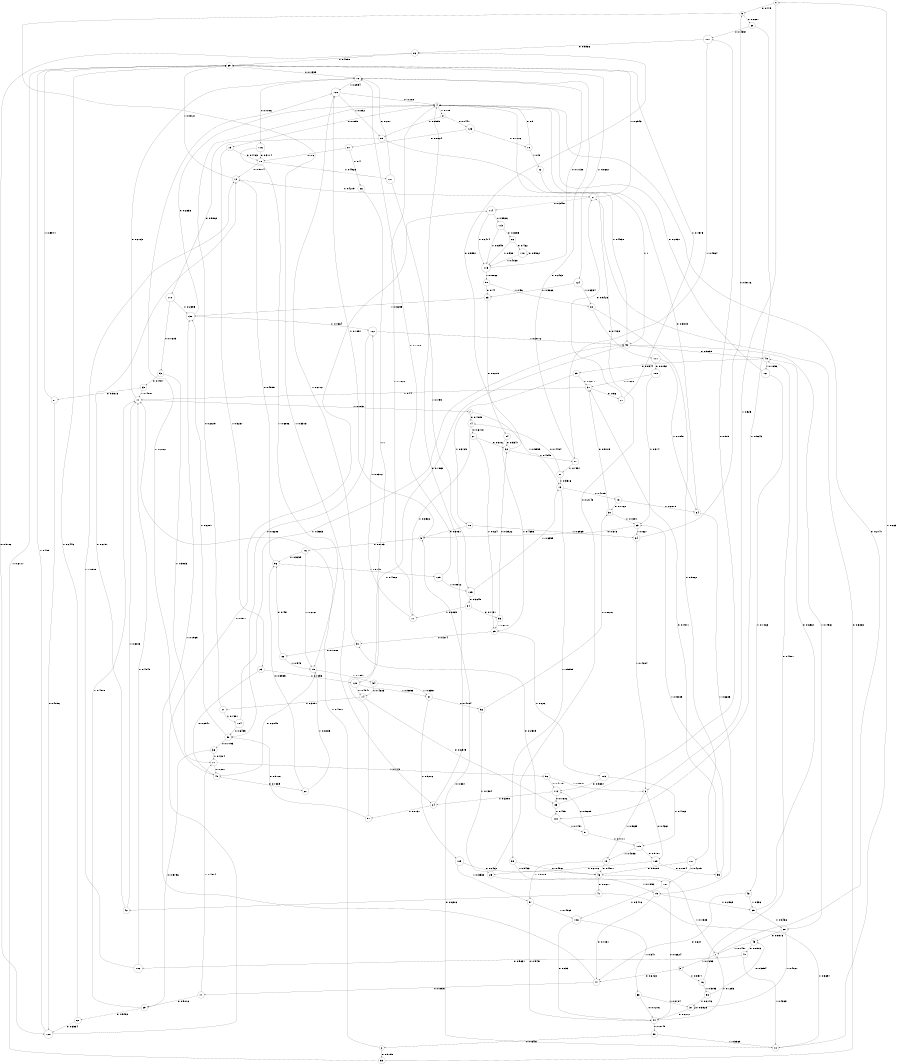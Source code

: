 digraph "ch20randomL9" {
size = "6,8.5";
ratio = "fill";
node [shape = circle];
node [fontsize = 24];
edge [fontsize = 24];
0 -> 9 [label = "0: 0.475    "];
0 -> 6 [label = "1: 0.525    "];
1 -> 4 [label = "0: 0.2747   "];
1 -> 3 [label = "1: 0.7253   "];
2 -> 59 [label = "0: 0.5199   "];
2 -> 11 [label = "1: 0.4801   "];
3 -> 47 [label = "0: 0.6423   "];
3 -> 16 [label = "1: 0.3577   "];
4 -> 15 [label = "0: 0.895    "];
4 -> 8 [label = "1: 0.105    "];
5 -> 76 [label = "0: 0.8103   "];
5 -> 126 [label = "1: 0.1897   "];
6 -> 109 [label = "0: 0.4361   "];
6 -> 19 [label = "1: 0.5639   "];
7 -> 14 [label = "0: 0.4005   "];
7 -> 13 [label = "1: 0.5995   "];
8 -> 123 [label = "0: 0.1441   "];
8 -> 89 [label = "1: 0.8559   "];
9 -> 60 [label = "0: 0.6687   "];
9 -> 24 [label = "1: 0.3313   "];
10 -> 5 [label = "0: 0.337    "];
10 -> 0 [label = "1: 0.663    "];
11 -> 72 [label = "0: 0.2163   "];
11 -> 7 [label = "1: 0.7837   "];
12 -> 61 [label = "0: 0.4279   "];
12 -> 69 [label = "1: 0.5721   "];
13 -> 73 [label = "0: 0.4005   "];
13 -> 99 [label = "1: 0.5995   "];
14 -> 67 [label = "0: 0.6418   "];
14 -> 71 [label = "1: 0.3582   "];
15 -> 18 [label = "0: 0.4763   "];
15 -> 23 [label = "1: 0.5237   "];
16 -> 48 [label = "0: 0.4907   "];
16 -> 98 [label = "1: 0.5093   "];
17 -> 29 [label = "0: 0.5016   "];
17 -> 77 [label = "1: 0.4984   "];
18 -> 12 [label = "0: 0.5074   "];
18 -> 127 [label = "1: 0.4926   "];
19 -> 46 [label = "0: 0.4911   "];
19 -> 97 [label = "1: 0.5089   "];
20 -> 61 [label = "0: 0.5425   "];
20 -> 69 [label = "1: 0.4575   "];
21 -> 14 [label = "0: 0.4484   "];
21 -> 13 [label = "1: 0.5516   "];
22 -> 92 [label = "1: 1        "];
23 -> 49 [label = "0: 0.2947   "];
23 -> 120 [label = "1: 0.7053   "];
24 -> 4 [label = "0: 0.1863   "];
24 -> 90 [label = "1: 0.8137   "];
25 -> 4 [label = "0: 0.2148   "];
25 -> 75 [label = "1: 0.7852   "];
26 -> 120 [label = "1: 1        "];
27 -> 4 [label = "0: 0.2619   "];
27 -> 104 [label = "1: 0.7381   "];
28 -> 45 [label = "0: 0.5973   "];
28 -> 37 [label = "1: 0.4027   "];
29 -> 68 [label = "0: 0.5492   "];
29 -> 11 [label = "1: 0.4508   "];
30 -> 31 [label = "0: 0.5709   "];
30 -> 63 [label = "1: 0.4291   "];
31 -> 20 [label = "0: 0.56     "];
31 -> 11 [label = "1: 0.44     "];
32 -> 86 [label = "0: 0.5951   "];
32 -> 80 [label = "1: 0.4049   "];
33 -> 81 [label = "0: 0.5913   "];
33 -> 11 [label = "1: 0.4087   "];
34 -> 9 [label = "0: 0.5716   "];
34 -> 6 [label = "1: 0.4284   "];
35 -> 48 [label = "0: 0.6564   "];
35 -> 28 [label = "1: 0.3436   "];
36 -> 29 [label = "0: 0.5796   "];
36 -> 77 [label = "1: 0.4204   "];
37 -> 44 [label = "0: 0.6072   "];
37 -> 37 [label = "1: 0.3928   "];
38 -> 2 [label = "0: 0.6431   "];
38 -> 10 [label = "1: 0.3569   "];
39 -> 31 [label = "0: 0.6271   "];
39 -> 78 [label = "1: 0.3729   "];
40 -> 102 [label = "0: 0.5631   "];
40 -> 10 [label = "1: 0.4369   "];
41 -> 42 [label = "0: 0.6306   "];
41 -> 10 [label = "1: 0.3694   "];
42 -> 12 [label = "0: 0.6157   "];
42 -> 11 [label = "1: 0.3843   "];
43 -> 47 [label = "0: 0.604    "];
43 -> 35 [label = "1: 0.396    "];
44 -> 38 [label = "0: 0.8745   "];
44 -> 1 [label = "1: 0.1255   "];
45 -> 40 [label = "0: 0.8503   "];
45 -> 1 [label = "1: 0.1497   "];
46 -> 41 [label = "0: 0.8617   "];
46 -> 1 [label = "1: 0.1383   "];
47 -> 17 [label = "0: 0.8031   "];
47 -> 130 [label = "1: 0.1969   "];
48 -> 39 [label = "0: 0.8344   "];
48 -> 121 [label = "1: 0.1656   "];
49 -> 62 [label = "0: 0.7839   "];
49 -> 126 [label = "1: 0.2161   "];
50 -> 36 [label = "0: 0.7793   "];
50 -> 130 [label = "1: 0.2207   "];
51 -> 88 [label = "0: 0.7888   "];
51 -> 126 [label = "1: 0.2112   "];
52 -> 30 [label = "0: 0.8616   "];
52 -> 25 [label = "1: 0.1384   "];
53 -> 44 [label = "0: 0.7276   "];
53 -> 37 [label = "1: 0.2724   "];
54 -> 74 [label = "0: 0.4603   "];
54 -> 57 [label = "1: 0.5397   "];
55 -> 32 [label = "0: 0.3922   "];
55 -> 65 [label = "1: 0.6078   "];
56 -> 112 [label = "0: 0.4119   "];
56 -> 6 [label = "1: 0.5881   "];
57 -> 52 [label = "0: 0.4784   "];
57 -> 105 [label = "1: 0.5216   "];
58 -> 83 [label = "0: 0.44     "];
58 -> 82 [label = "1: 0.56     "];
59 -> 61 [label = "0: 0.3883   "];
59 -> 69 [label = "1: 0.6117   "];
60 -> 117 [label = "0: 0.4357   "];
60 -> 100 [label = "1: 0.5643   "];
61 -> 114 [label = "0: 0.3457   "];
61 -> 69 [label = "1: 0.6543   "];
62 -> 96 [label = "0: 0.3935   "];
62 -> 79 [label = "1: 0.6065   "];
63 -> 5 [label = "0: 0.373    "];
63 -> 34 [label = "1: 0.627    "];
64 -> 4 [label = "0: 0.3315   "];
64 -> 75 [label = "1: 0.6685   "];
65 -> 51 [label = "0: 0.374    "];
65 -> 103 [label = "1: 0.626    "];
66 -> 118 [label = "0: 0.462    "];
66 -> 115 [label = "1: 0.538    "];
67 -> 32 [label = "0: 0.376    "];
67 -> 65 [label = "1: 0.624    "];
68 -> 128 [label = "0: 0.3554   "];
68 -> 69 [label = "1: 0.6446   "];
69 -> 72 [label = "0: 0.1339   "];
69 -> 124 [label = "1: 0.8661   "];
70 -> 4 [label = "0: 0.5      "];
70 -> 22 [label = "1: 0.5      "];
71 -> 4 [label = "0: 0.1628   "];
71 -> 122 [label = "1: 0.8372   "];
72 -> 116 [label = "0: 0.7006   "];
72 -> 126 [label = "1: 0.2994   "];
73 -> 30 [label = "0: 0.7122   "];
73 -> 64 [label = "1: 0.2878   "];
74 -> 85 [label = "0: 0.6949   "];
74 -> 27 [label = "1: 0.3051   "];
75 -> 47 [label = "0: 0.7031   "];
75 -> 35 [label = "1: 0.2969   "];
76 -> 96 [label = "0: 0.3239   "];
76 -> 79 [label = "1: 0.6761   "];
77 -> 49 [label = "0: 0.287    "];
77 -> 56 [label = "1: 0.713    "];
78 -> 5 [label = "0: 0.3031   "];
78 -> 34 [label = "1: 0.6969   "];
79 -> 49 [label = "0: 0.2049   "];
79 -> 54 [label = "1: 0.7951   "];
80 -> 72 [label = "0: 0.2463   "];
80 -> 21 [label = "1: 0.7537   "];
81 -> 128 [label = "0: 0.4056   "];
81 -> 69 [label = "1: 0.5944   "];
82 -> 111 [label = "0: 0.4138   "];
82 -> 101 [label = "1: 0.5862   "];
83 -> 94 [label = "0: 0.6705   "];
83 -> 130 [label = "1: 0.3295   "];
84 -> 55 [label = "0: 0.7131   "];
84 -> 71 [label = "1: 0.2869   "];
85 -> 117 [label = "0: 0.505    "];
85 -> 100 [label = "1: 0.495    "];
86 -> 128 [label = "0: 0.5102   "];
86 -> 69 [label = "1: 0.4898   "];
87 -> 18 [label = "0: 0.6      "];
87 -> 26 [label = "1: 0.4      "];
88 -> 96 [label = "0: 0.457    "];
88 -> 79 [label = "1: 0.543    "];
89 -> 110 [label = "0: 0.5062   "];
89 -> 92 [label = "1: 0.4938   "];
90 -> 50 [label = "0: 0.5118   "];
90 -> 92 [label = "1: 0.4882   "];
91 -> 112 [label = "0: 0.5289   "];
91 -> 119 [label = "1: 0.4711   "];
92 -> 48 [label = "0: 0.5039   "];
92 -> 28 [label = "1: 0.4961   "];
93 -> 33 [label = "0: 0.4917   "];
93 -> 77 [label = "1: 0.5083   "];
94 -> 32 [label = "0: 0.5347   "];
94 -> 65 [label = "1: 0.4653   "];
95 -> 31 [label = "0: 0.4911   "];
95 -> 63 [label = "1: 0.5089   "];
96 -> 12 [label = "0: 0.4955   "];
96 -> 129 [label = "1: 0.5045   "];
97 -> 44 [label = "0: 0.5431   "];
97 -> 106 [label = "1: 0.4569   "];
98 -> 45 [label = "0: 0.3854   "];
98 -> 37 [label = "1: 0.6146   "];
99 -> 46 [label = "0: 0.4567   "];
99 -> 107 [label = "1: 0.5433   "];
100 -> 51 [label = "0: 0.2509   "];
100 -> 91 [label = "1: 0.7491   "];
101 -> 46 [label = "0: 0.5785   "];
101 -> 107 [label = "1: 0.4215   "];
102 -> 12 [label = "0: 0.5955   "];
102 -> 11 [label = "1: 0.4045   "];
103 -> 112 [label = "0: 0.5837   "];
103 -> 119 [label = "1: 0.4163   "];
104 -> 50 [label = "0: 0.6435   "];
104 -> 92 [label = "1: 0.3565   "];
105 -> 46 [label = "0: 0.6462   "];
105 -> 97 [label = "1: 0.3538   "];
106 -> 44 [label = "0: 0.653    "];
106 -> 53 [label = "1: 0.347    "];
107 -> 44 [label = "0: 0.6524   "];
107 -> 106 [label = "1: 0.3476   "];
108 -> 31 [label = "0: 0.626    "];
108 -> 63 [label = "1: 0.374    "];
109 -> 95 [label = "0: 0.7884   "];
109 -> 25 [label = "1: 0.2116   "];
110 -> 93 [label = "0: 0.7605   "];
110 -> 130 [label = "1: 0.2395   "];
111 -> 108 [label = "0: 0.8152   "];
111 -> 64 [label = "1: 0.1848   "];
112 -> 85 [label = "0: 0.7602   "];
112 -> 24 [label = "1: 0.2398   "];
113 -> 66 [label = "0: 0.3055   "];
113 -> 115 [label = "1: 0.6945   "];
114 -> 113 [label = "0: 0.3526   "];
114 -> 115 [label = "1: 0.6474   "];
115 -> 72 [label = "0: 0.1138   "];
115 -> 58 [label = "1: 0.8862   "];
116 -> 18 [label = "0: 0.3114   "];
116 -> 79 [label = "1: 0.6886   "];
117 -> 86 [label = "0: 0.5036   "];
117 -> 80 [label = "1: 0.4964   "];
118 -> 118 [label = "0: 0.5962   "];
118 -> 115 [label = "1: 0.4038   "];
119 -> 109 [label = "0: 0.5107   "];
119 -> 19 [label = "1: 0.4893   "];
120 -> 74 [label = "0: 0.4947   "];
120 -> 57 [label = "1: 0.5053   "];
121 -> 4 [label = "0: 0.2937   "];
121 -> 43 [label = "1: 0.7063   "];
122 -> 50 [label = "0: 0.6288   "];
122 -> 92 [label = "1: 0.3712   "];
123 -> 87 [label = "0: 0.8824   "];
123 -> 70 [label = "1: 0.1176   "];
124 -> 83 [label = "0: 0.3666   "];
124 -> 82 [label = "1: 0.6334   "];
125 -> 84 [label = "0: 0.3645   "];
125 -> 13 [label = "1: 0.6355   "];
126 -> 4 [label = "0: 0.108    "];
126 -> 89 [label = "1: 0.892    "];
127 -> 72 [label = "0: 0.201    "];
127 -> 125 [label = "1: 0.799    "];
128 -> 114 [label = "0: 0.511    "];
128 -> 69 [label = "1: 0.489    "];
129 -> 72 [label = "0: 0.1188   "];
129 -> 125 [label = "1: 0.8812   "];
130 -> 4 [label = "0: 0.2636   "];
130 -> 122 [label = "1: 0.7364   "];
}